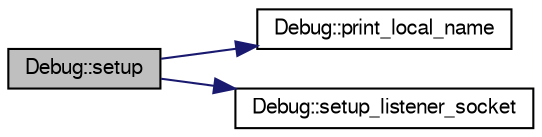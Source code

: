 digraph G
{
  edge [fontname="FreeSans",fontsize="10",labelfontname="FreeSans",labelfontsize="10"];
  node [fontname="FreeSans",fontsize="10",shape=record];
  rankdir=LR;
  Node1 [label="Debug::setup",height=0.2,width=0.4,color="black", fillcolor="grey75", style="filled" fontcolor="black"];
  Node1 -> Node2 [color="midnightblue",fontsize="10",style="solid"];
  Node2 [label="Debug::print_local_name",height=0.2,width=0.4,color="black", fillcolor="white", style="filled",URL="$classDebug.html#a8363f7bbf209219f957a58f2f544762d"];
  Node1 -> Node3 [color="midnightblue",fontsize="10",style="solid"];
  Node3 [label="Debug::setup_listener_socket",height=0.2,width=0.4,color="black", fillcolor="white", style="filled",URL="$classDebug.html#a41123cbe19cf85b3888584a985cd8ddc"];
}
